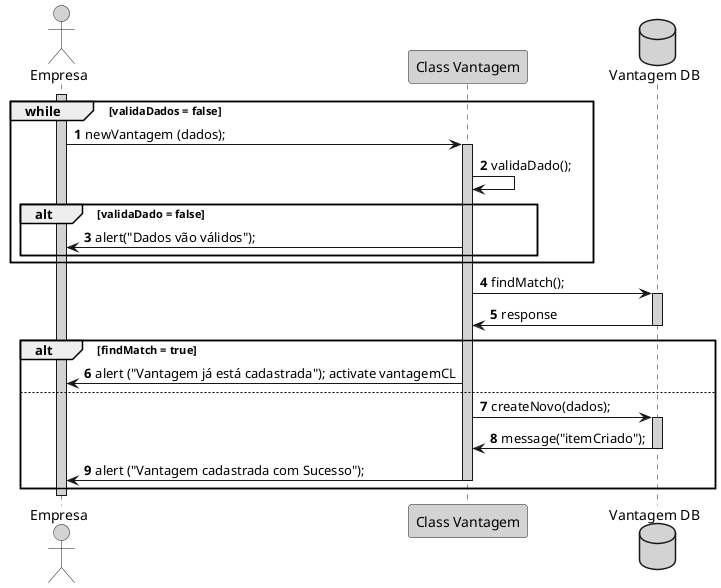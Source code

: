 @startuml

actor Empresa as empresa #lightgrey
participant "Class Vantagem" as vantagemCL #lightgrey
database "Vantagem DB" as vantagemDB #lightgrey

' Criar uma vantagem
autonumber
activate empresa  #lightgrey
group while [validaDados = false]
    empresa -> vantagemCL : newVantagem (dados);
    activate vantagemCL  #lightgrey

    vantagemCL -> vantagemCL : validaDado();
    alt validaDado = false
        vantagemCL -> empresa : alert("Dados vão válidos");
    end
end

vantagemCL -> vantagemDB : findMatch();
activate vantagemDB  #lightgrey
vantagemDB -> vantagemCL : response
deactivate vantagemDB

alt findMatch = true
   vantagemCL -> empresa :alert ("Vantagem já está cadastrada"); activate vantagemCL
else
    vantagemCL -> vantagemDB : createNovo(dados);
    activate vantagemDB  #lightgrey
    vantagemDB -> vantagemCL : message("itemCriado");
    deactivate vantagemDB
    vantagemCL -> empresa :alert ("Vantagem cadastrada com Sucesso");
    deactivate vantagemCL
end
deactivate empresa

@enduml